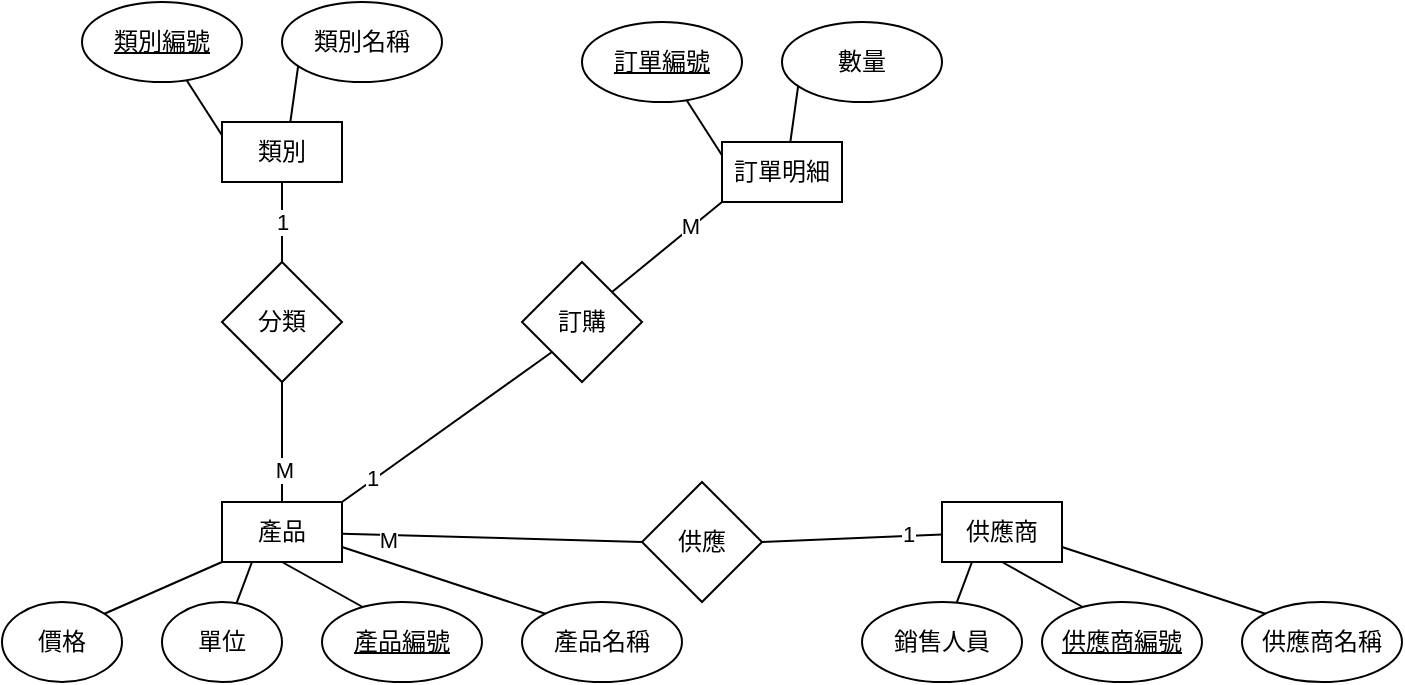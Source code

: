 <mxfile version="20.5.3" type="device"><diagram id="nTDjx4exMYbmlma6Z63d" name="第1頁"><mxGraphModel dx="711" dy="353" grid="1" gridSize="10" guides="1" tooltips="1" connect="1" arrows="1" fold="1" page="1" pageScale="1" pageWidth="827" pageHeight="1169" math="0" shadow="0"><root><mxCell id="0"/><mxCell id="1" parent="0"/><mxCell id="1p-5WH5TDbGb9JSyJ4pB-27" style="edgeStyle=none;rounded=0;orthogonalLoop=1;jettySize=auto;html=1;exitX=0;exitY=1;exitDx=0;exitDy=0;entryX=1;entryY=0;entryDx=0;entryDy=0;endArrow=none;endFill=0;" edge="1" parent="1" source="1p-5WH5TDbGb9JSyJ4pB-1" target="1p-5WH5TDbGb9JSyJ4pB-2"><mxGeometry relative="1" as="geometry"/></mxCell><mxCell id="1p-5WH5TDbGb9JSyJ4pB-28" style="edgeStyle=none;rounded=0;orthogonalLoop=1;jettySize=auto;html=1;exitX=0.25;exitY=1;exitDx=0;exitDy=0;endArrow=none;endFill=0;" edge="1" parent="1" source="1p-5WH5TDbGb9JSyJ4pB-1" target="1p-5WH5TDbGb9JSyJ4pB-6"><mxGeometry relative="1" as="geometry"/></mxCell><mxCell id="1p-5WH5TDbGb9JSyJ4pB-29" style="edgeStyle=none;rounded=0;orthogonalLoop=1;jettySize=auto;html=1;exitX=0.5;exitY=1;exitDx=0;exitDy=0;entryX=0.288;entryY=0.1;entryDx=0;entryDy=0;entryPerimeter=0;endArrow=none;endFill=0;" edge="1" parent="1" source="1p-5WH5TDbGb9JSyJ4pB-1" target="1p-5WH5TDbGb9JSyJ4pB-4"><mxGeometry relative="1" as="geometry"/></mxCell><mxCell id="1p-5WH5TDbGb9JSyJ4pB-30" style="edgeStyle=none;rounded=0;orthogonalLoop=1;jettySize=auto;html=1;exitX=1;exitY=0.75;exitDx=0;exitDy=0;entryX=0;entryY=0;entryDx=0;entryDy=0;endArrow=none;endFill=0;" edge="1" parent="1" source="1p-5WH5TDbGb9JSyJ4pB-1" target="1p-5WH5TDbGb9JSyJ4pB-3"><mxGeometry relative="1" as="geometry"/></mxCell><mxCell id="1p-5WH5TDbGb9JSyJ4pB-1" value="產品" style="rounded=0;whiteSpace=wrap;html=1;" vertex="1" parent="1"><mxGeometry x="220" y="260" width="60" height="30" as="geometry"/></mxCell><mxCell id="1p-5WH5TDbGb9JSyJ4pB-2" value="價格" style="ellipse;whiteSpace=wrap;html=1;" vertex="1" parent="1"><mxGeometry x="110" y="310" width="60" height="40" as="geometry"/></mxCell><mxCell id="1p-5WH5TDbGb9JSyJ4pB-3" value="產品名稱" style="ellipse;whiteSpace=wrap;html=1;" vertex="1" parent="1"><mxGeometry x="370" y="310" width="80" height="40" as="geometry"/></mxCell><mxCell id="1p-5WH5TDbGb9JSyJ4pB-4" value="產品編號" style="ellipse;whiteSpace=wrap;html=1;fontStyle=4" vertex="1" parent="1"><mxGeometry x="270" y="310" width="80" height="40" as="geometry"/></mxCell><mxCell id="1p-5WH5TDbGb9JSyJ4pB-6" value="單位" style="ellipse;whiteSpace=wrap;html=1;" vertex="1" parent="1"><mxGeometry x="190" y="310" width="60" height="40" as="geometry"/></mxCell><mxCell id="1p-5WH5TDbGb9JSyJ4pB-21" style="edgeStyle=none;rounded=0;orthogonalLoop=1;jettySize=auto;html=1;exitX=0.25;exitY=1;exitDx=0;exitDy=0;endArrow=none;endFill=0;" edge="1" parent="1" source="1p-5WH5TDbGb9JSyJ4pB-16" target="1p-5WH5TDbGb9JSyJ4pB-20"><mxGeometry relative="1" as="geometry"/></mxCell><mxCell id="1p-5WH5TDbGb9JSyJ4pB-22" style="edgeStyle=none;rounded=0;orthogonalLoop=1;jettySize=auto;html=1;exitX=0.5;exitY=1;exitDx=0;exitDy=0;entryX=0;entryY=0;entryDx=0;entryDy=0;endArrow=none;endFill=0;" edge="1" parent="1" source="1p-5WH5TDbGb9JSyJ4pB-16" target="1p-5WH5TDbGb9JSyJ4pB-19"><mxGeometry relative="1" as="geometry"/></mxCell><mxCell id="1p-5WH5TDbGb9JSyJ4pB-57" value="1" style="edgeStyle=none;rounded=0;orthogonalLoop=1;jettySize=auto;html=1;exitX=0.5;exitY=1;exitDx=0;exitDy=0;entryX=0.5;entryY=0;entryDx=0;entryDy=0;endArrow=none;endFill=0;" edge="1" parent="1" source="1p-5WH5TDbGb9JSyJ4pB-16" target="1p-5WH5TDbGb9JSyJ4pB-24"><mxGeometry relative="1" as="geometry"/></mxCell><mxCell id="1p-5WH5TDbGb9JSyJ4pB-16" value="類別" style="rounded=0;whiteSpace=wrap;html=1;" vertex="1" parent="1"><mxGeometry x="220" y="70" width="60" height="30" as="geometry"/></mxCell><mxCell id="1p-5WH5TDbGb9JSyJ4pB-19" value="類別名稱" style="ellipse;whiteSpace=wrap;html=1;" vertex="1" parent="1"><mxGeometry x="250" y="10" width="80" height="40" as="geometry"/></mxCell><mxCell id="1p-5WH5TDbGb9JSyJ4pB-20" value="類別編號" style="ellipse;whiteSpace=wrap;html=1;fontStyle=4" vertex="1" parent="1"><mxGeometry x="150" y="10" width="80" height="40" as="geometry"/></mxCell><mxCell id="1p-5WH5TDbGb9JSyJ4pB-26" style="edgeStyle=none;rounded=0;orthogonalLoop=1;jettySize=auto;html=1;exitX=0.5;exitY=1;exitDx=0;exitDy=0;entryX=0.5;entryY=0;entryDx=0;entryDy=0;endArrow=none;endFill=0;" edge="1" parent="1" source="1p-5WH5TDbGb9JSyJ4pB-24" target="1p-5WH5TDbGb9JSyJ4pB-1"><mxGeometry relative="1" as="geometry"/></mxCell><mxCell id="1p-5WH5TDbGb9JSyJ4pB-54" value="M" style="edgeLabel;html=1;align=center;verticalAlign=middle;resizable=0;points=[];" vertex="1" connectable="0" parent="1p-5WH5TDbGb9JSyJ4pB-26"><mxGeometry x="0.467" y="1" relative="1" as="geometry"><mxPoint as="offset"/></mxGeometry></mxCell><mxCell id="1p-5WH5TDbGb9JSyJ4pB-24" value="分類" style="rhombus;whiteSpace=wrap;html=1;" vertex="1" parent="1"><mxGeometry x="220" y="140" width="60" height="60" as="geometry"/></mxCell><mxCell id="1p-5WH5TDbGb9JSyJ4pB-32" style="edgeStyle=none;rounded=0;orthogonalLoop=1;jettySize=auto;html=1;exitX=0.25;exitY=1;exitDx=0;exitDy=0;endArrow=none;endFill=0;" edge="1" parent="1" source="1p-5WH5TDbGb9JSyJ4pB-35" target="1p-5WH5TDbGb9JSyJ4pB-39"><mxGeometry relative="1" as="geometry"/></mxCell><mxCell id="1p-5WH5TDbGb9JSyJ4pB-33" style="edgeStyle=none;rounded=0;orthogonalLoop=1;jettySize=auto;html=1;exitX=0.5;exitY=1;exitDx=0;exitDy=0;entryX=0.288;entryY=0.1;entryDx=0;entryDy=0;entryPerimeter=0;endArrow=none;endFill=0;" edge="1" parent="1" source="1p-5WH5TDbGb9JSyJ4pB-35" target="1p-5WH5TDbGb9JSyJ4pB-38"><mxGeometry relative="1" as="geometry"/></mxCell><mxCell id="1p-5WH5TDbGb9JSyJ4pB-34" style="edgeStyle=none;rounded=0;orthogonalLoop=1;jettySize=auto;html=1;exitX=1;exitY=0.75;exitDx=0;exitDy=0;entryX=0;entryY=0;entryDx=0;entryDy=0;endArrow=none;endFill=0;" edge="1" parent="1" source="1p-5WH5TDbGb9JSyJ4pB-35" target="1p-5WH5TDbGb9JSyJ4pB-37"><mxGeometry relative="1" as="geometry"/></mxCell><mxCell id="1p-5WH5TDbGb9JSyJ4pB-35" value="供應商" style="rounded=0;whiteSpace=wrap;html=1;" vertex="1" parent="1"><mxGeometry x="580" y="260" width="60" height="30" as="geometry"/></mxCell><mxCell id="1p-5WH5TDbGb9JSyJ4pB-37" value="供應商名稱" style="ellipse;whiteSpace=wrap;html=1;" vertex="1" parent="1"><mxGeometry x="730" y="310" width="80" height="40" as="geometry"/></mxCell><mxCell id="1p-5WH5TDbGb9JSyJ4pB-38" value="供應商編號" style="ellipse;whiteSpace=wrap;html=1;fontStyle=4" vertex="1" parent="1"><mxGeometry x="630" y="310" width="80" height="40" as="geometry"/></mxCell><mxCell id="1p-5WH5TDbGb9JSyJ4pB-39" value="銷售人員" style="ellipse;whiteSpace=wrap;html=1;" vertex="1" parent="1"><mxGeometry x="540" y="310" width="80" height="40" as="geometry"/></mxCell><mxCell id="1p-5WH5TDbGb9JSyJ4pB-41" style="edgeStyle=none;rounded=0;orthogonalLoop=1;jettySize=auto;html=1;exitX=0;exitY=0.5;exitDx=0;exitDy=0;endArrow=none;endFill=0;" edge="1" parent="1" source="1p-5WH5TDbGb9JSyJ4pB-40" target="1p-5WH5TDbGb9JSyJ4pB-1"><mxGeometry relative="1" as="geometry"/></mxCell><mxCell id="1p-5WH5TDbGb9JSyJ4pB-55" value="M" style="edgeLabel;html=1;align=center;verticalAlign=middle;resizable=0;points=[];" vertex="1" connectable="0" parent="1p-5WH5TDbGb9JSyJ4pB-41"><mxGeometry x="0.693" y="2" relative="1" as="geometry"><mxPoint as="offset"/></mxGeometry></mxCell><mxCell id="1p-5WH5TDbGb9JSyJ4pB-42" style="edgeStyle=none;rounded=0;orthogonalLoop=1;jettySize=auto;html=1;exitX=1;exitY=0.5;exitDx=0;exitDy=0;endArrow=none;endFill=0;" edge="1" parent="1" source="1p-5WH5TDbGb9JSyJ4pB-40" target="1p-5WH5TDbGb9JSyJ4pB-35"><mxGeometry relative="1" as="geometry"/></mxCell><mxCell id="1p-5WH5TDbGb9JSyJ4pB-58" value="1" style="edgeLabel;html=1;align=center;verticalAlign=middle;resizable=0;points=[];" vertex="1" connectable="0" parent="1p-5WH5TDbGb9JSyJ4pB-42"><mxGeometry x="0.615" y="1" relative="1" as="geometry"><mxPoint as="offset"/></mxGeometry></mxCell><mxCell id="1p-5WH5TDbGb9JSyJ4pB-40" value="供應" style="rhombus;whiteSpace=wrap;html=1;" vertex="1" parent="1"><mxGeometry x="430" y="250" width="60" height="60" as="geometry"/></mxCell><mxCell id="1p-5WH5TDbGb9JSyJ4pB-50" style="edgeStyle=none;rounded=0;orthogonalLoop=1;jettySize=auto;html=1;exitX=0;exitY=1;exitDx=0;exitDy=0;entryX=1;entryY=0;entryDx=0;entryDy=0;endArrow=none;endFill=0;" edge="1" parent="1" source="1p-5WH5TDbGb9JSyJ4pB-44" target="1p-5WH5TDbGb9JSyJ4pB-1"><mxGeometry relative="1" as="geometry"/></mxCell><mxCell id="1p-5WH5TDbGb9JSyJ4pB-53" value="1" style="edgeLabel;html=1;align=center;verticalAlign=middle;resizable=0;points=[];" vertex="1" connectable="0" parent="1p-5WH5TDbGb9JSyJ4pB-50"><mxGeometry x="0.703" y="-1" relative="1" as="geometry"><mxPoint as="offset"/></mxGeometry></mxCell><mxCell id="1p-5WH5TDbGb9JSyJ4pB-51" style="edgeStyle=none;rounded=0;orthogonalLoop=1;jettySize=auto;html=1;exitX=1;exitY=0;exitDx=0;exitDy=0;entryX=0;entryY=1;entryDx=0;entryDy=0;endArrow=none;endFill=0;" edge="1" parent="1" source="1p-5WH5TDbGb9JSyJ4pB-44" target="1p-5WH5TDbGb9JSyJ4pB-47"><mxGeometry relative="1" as="geometry"/></mxCell><mxCell id="1p-5WH5TDbGb9JSyJ4pB-52" value="M" style="edgeLabel;html=1;align=center;verticalAlign=middle;resizable=0;points=[];" vertex="1" connectable="0" parent="1p-5WH5TDbGb9JSyJ4pB-51"><mxGeometry x="0.438" y="1" relative="1" as="geometry"><mxPoint as="offset"/></mxGeometry></mxCell><mxCell id="1p-5WH5TDbGb9JSyJ4pB-44" value="訂購" style="rhombus;whiteSpace=wrap;html=1;" vertex="1" parent="1"><mxGeometry x="370" y="140" width="60" height="60" as="geometry"/></mxCell><mxCell id="1p-5WH5TDbGb9JSyJ4pB-45" style="edgeStyle=none;rounded=0;orthogonalLoop=1;jettySize=auto;html=1;exitX=0.25;exitY=1;exitDx=0;exitDy=0;endArrow=none;endFill=0;" edge="1" parent="1" source="1p-5WH5TDbGb9JSyJ4pB-47" target="1p-5WH5TDbGb9JSyJ4pB-49"><mxGeometry relative="1" as="geometry"/></mxCell><mxCell id="1p-5WH5TDbGb9JSyJ4pB-46" style="edgeStyle=none;rounded=0;orthogonalLoop=1;jettySize=auto;html=1;exitX=0.5;exitY=1;exitDx=0;exitDy=0;entryX=0;entryY=0;entryDx=0;entryDy=0;endArrow=none;endFill=0;" edge="1" parent="1" source="1p-5WH5TDbGb9JSyJ4pB-47" target="1p-5WH5TDbGb9JSyJ4pB-48"><mxGeometry relative="1" as="geometry"/></mxCell><mxCell id="1p-5WH5TDbGb9JSyJ4pB-47" value="訂單明細" style="rounded=0;whiteSpace=wrap;html=1;" vertex="1" parent="1"><mxGeometry x="470" y="80" width="60" height="30" as="geometry"/></mxCell><mxCell id="1p-5WH5TDbGb9JSyJ4pB-48" value="數量" style="ellipse;whiteSpace=wrap;html=1;" vertex="1" parent="1"><mxGeometry x="500" y="20" width="80" height="40" as="geometry"/></mxCell><mxCell id="1p-5WH5TDbGb9JSyJ4pB-49" value="訂單編號" style="ellipse;whiteSpace=wrap;html=1;fontStyle=4" vertex="1" parent="1"><mxGeometry x="400" y="20" width="80" height="40" as="geometry"/></mxCell></root></mxGraphModel></diagram></mxfile>